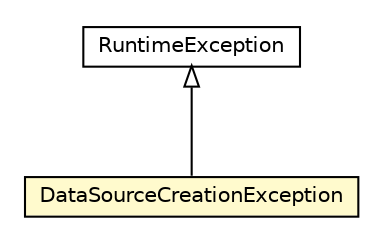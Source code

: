 #!/usr/local/bin/dot
#
# Class diagram 
# Generated by UMLGraph version R5_6_6-8-g8d7759 (http://www.umlgraph.org/)
#

digraph G {
	edge [fontname="Helvetica",fontsize=10,labelfontname="Helvetica",labelfontsize=10];
	node [fontname="Helvetica",fontsize=10,shape=plaintext];
	nodesep=0.25;
	ranksep=0.5;
	// org.dayatang.datasource4saas.dscreator.DataSourceCreationException
	c36650 [label=<<table title="org.dayatang.datasource4saas.dscreator.DataSourceCreationException" border="0" cellborder="1" cellspacing="0" cellpadding="2" port="p" bgcolor="lemonChiffon" href="./DataSourceCreationException.html">
		<tr><td><table border="0" cellspacing="0" cellpadding="1">
<tr><td align="center" balign="center"> DataSourceCreationException </td></tr>
		</table></td></tr>
		</table>>, URL="./DataSourceCreationException.html", fontname="Helvetica", fontcolor="black", fontsize=10.0];
	//org.dayatang.datasource4saas.dscreator.DataSourceCreationException extends java.lang.RuntimeException
	c36703:p -> c36650:p [dir=back,arrowtail=empty];
	// java.lang.RuntimeException
	c36703 [label=<<table title="java.lang.RuntimeException" border="0" cellborder="1" cellspacing="0" cellpadding="2" port="p" href="http://download.oracle.com/javase/7/docs/api/java/lang/RuntimeException.html">
		<tr><td><table border="0" cellspacing="0" cellpadding="1">
<tr><td align="center" balign="center"> RuntimeException </td></tr>
		</table></td></tr>
		</table>>, URL="http://download.oracle.com/javase/7/docs/api/java/lang/RuntimeException.html", fontname="Helvetica", fontcolor="black", fontsize=10.0];
}

